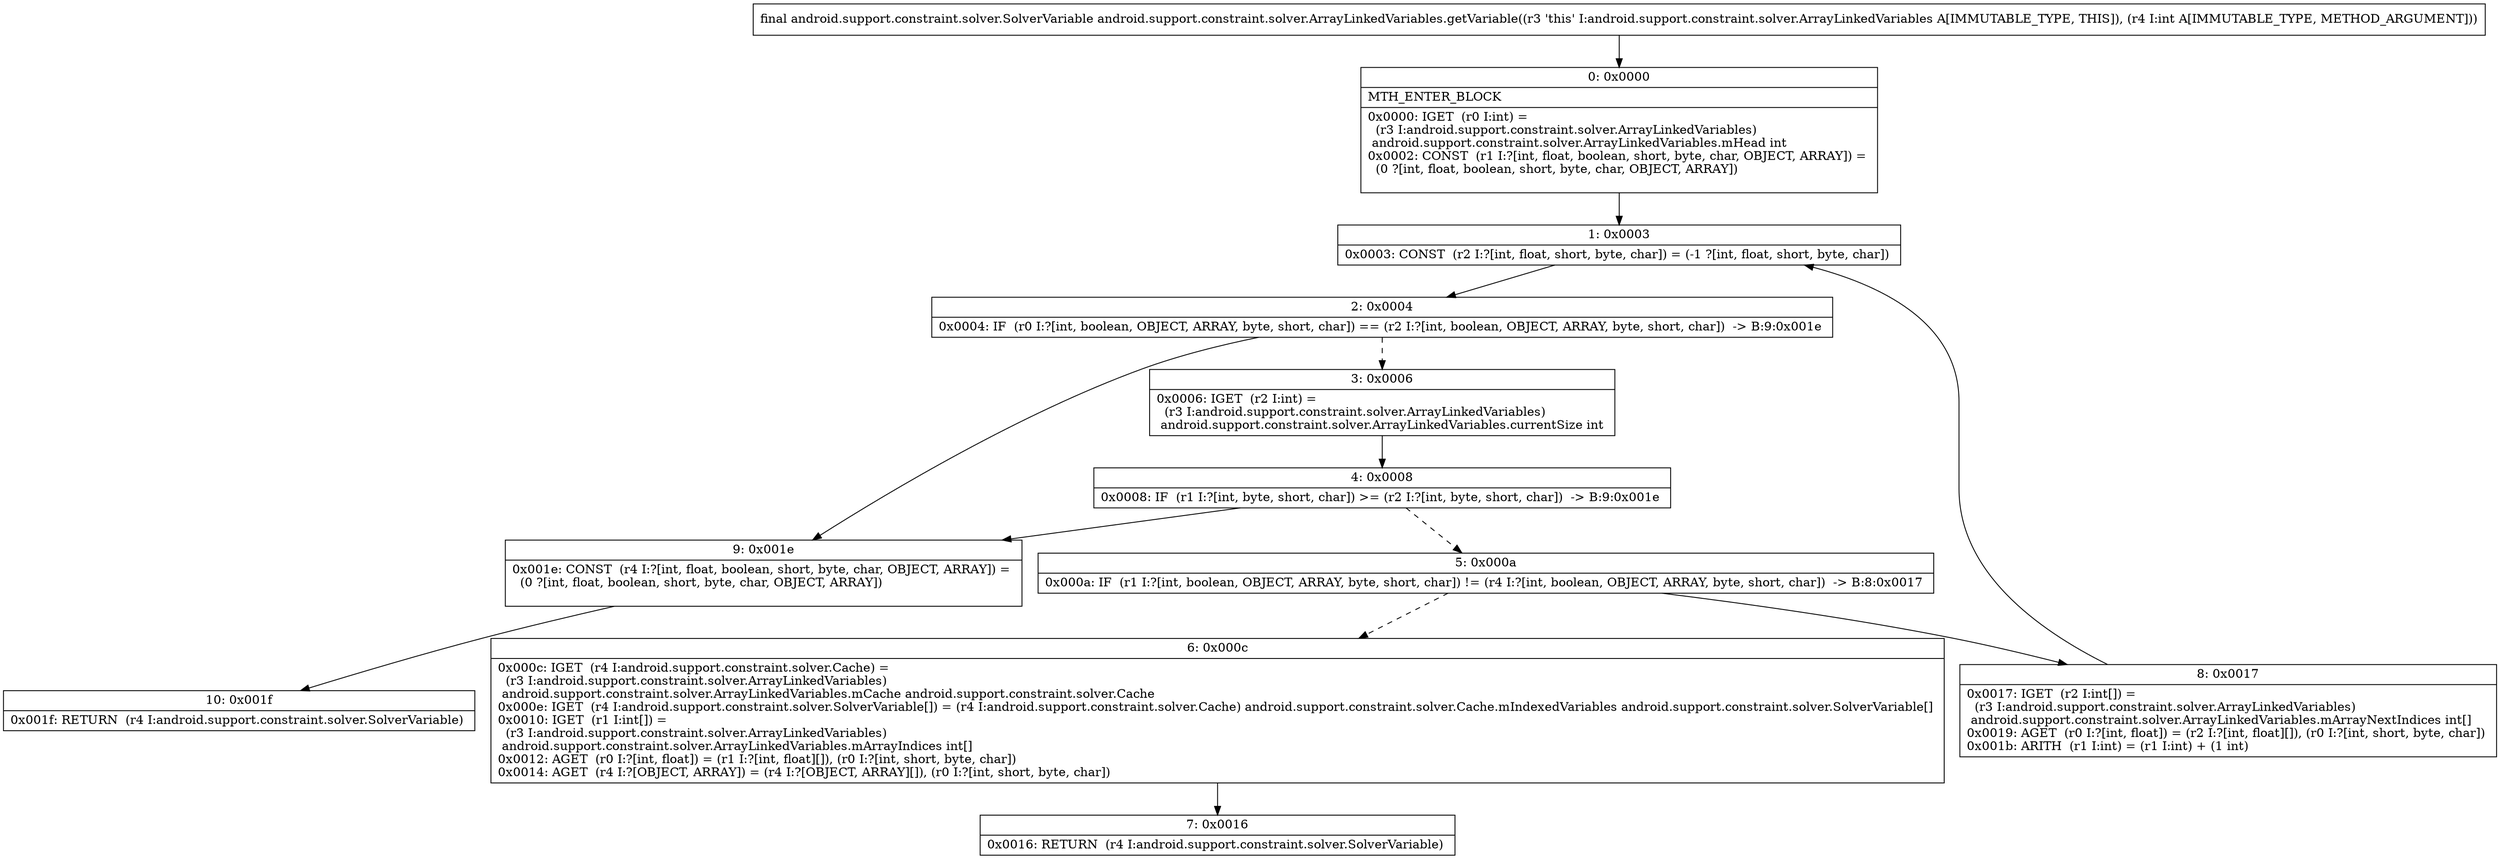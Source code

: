 digraph "CFG forandroid.support.constraint.solver.ArrayLinkedVariables.getVariable(I)Landroid\/support\/constraint\/solver\/SolverVariable;" {
Node_0 [shape=record,label="{0\:\ 0x0000|MTH_ENTER_BLOCK\l|0x0000: IGET  (r0 I:int) = \l  (r3 I:android.support.constraint.solver.ArrayLinkedVariables)\l android.support.constraint.solver.ArrayLinkedVariables.mHead int \l0x0002: CONST  (r1 I:?[int, float, boolean, short, byte, char, OBJECT, ARRAY]) = \l  (0 ?[int, float, boolean, short, byte, char, OBJECT, ARRAY])\l \l}"];
Node_1 [shape=record,label="{1\:\ 0x0003|0x0003: CONST  (r2 I:?[int, float, short, byte, char]) = (\-1 ?[int, float, short, byte, char]) \l}"];
Node_2 [shape=record,label="{2\:\ 0x0004|0x0004: IF  (r0 I:?[int, boolean, OBJECT, ARRAY, byte, short, char]) == (r2 I:?[int, boolean, OBJECT, ARRAY, byte, short, char])  \-\> B:9:0x001e \l}"];
Node_3 [shape=record,label="{3\:\ 0x0006|0x0006: IGET  (r2 I:int) = \l  (r3 I:android.support.constraint.solver.ArrayLinkedVariables)\l android.support.constraint.solver.ArrayLinkedVariables.currentSize int \l}"];
Node_4 [shape=record,label="{4\:\ 0x0008|0x0008: IF  (r1 I:?[int, byte, short, char]) \>= (r2 I:?[int, byte, short, char])  \-\> B:9:0x001e \l}"];
Node_5 [shape=record,label="{5\:\ 0x000a|0x000a: IF  (r1 I:?[int, boolean, OBJECT, ARRAY, byte, short, char]) != (r4 I:?[int, boolean, OBJECT, ARRAY, byte, short, char])  \-\> B:8:0x0017 \l}"];
Node_6 [shape=record,label="{6\:\ 0x000c|0x000c: IGET  (r4 I:android.support.constraint.solver.Cache) = \l  (r3 I:android.support.constraint.solver.ArrayLinkedVariables)\l android.support.constraint.solver.ArrayLinkedVariables.mCache android.support.constraint.solver.Cache \l0x000e: IGET  (r4 I:android.support.constraint.solver.SolverVariable[]) = (r4 I:android.support.constraint.solver.Cache) android.support.constraint.solver.Cache.mIndexedVariables android.support.constraint.solver.SolverVariable[] \l0x0010: IGET  (r1 I:int[]) = \l  (r3 I:android.support.constraint.solver.ArrayLinkedVariables)\l android.support.constraint.solver.ArrayLinkedVariables.mArrayIndices int[] \l0x0012: AGET  (r0 I:?[int, float]) = (r1 I:?[int, float][]), (r0 I:?[int, short, byte, char]) \l0x0014: AGET  (r4 I:?[OBJECT, ARRAY]) = (r4 I:?[OBJECT, ARRAY][]), (r0 I:?[int, short, byte, char]) \l}"];
Node_7 [shape=record,label="{7\:\ 0x0016|0x0016: RETURN  (r4 I:android.support.constraint.solver.SolverVariable) \l}"];
Node_8 [shape=record,label="{8\:\ 0x0017|0x0017: IGET  (r2 I:int[]) = \l  (r3 I:android.support.constraint.solver.ArrayLinkedVariables)\l android.support.constraint.solver.ArrayLinkedVariables.mArrayNextIndices int[] \l0x0019: AGET  (r0 I:?[int, float]) = (r2 I:?[int, float][]), (r0 I:?[int, short, byte, char]) \l0x001b: ARITH  (r1 I:int) = (r1 I:int) + (1 int) \l}"];
Node_9 [shape=record,label="{9\:\ 0x001e|0x001e: CONST  (r4 I:?[int, float, boolean, short, byte, char, OBJECT, ARRAY]) = \l  (0 ?[int, float, boolean, short, byte, char, OBJECT, ARRAY])\l \l}"];
Node_10 [shape=record,label="{10\:\ 0x001f|0x001f: RETURN  (r4 I:android.support.constraint.solver.SolverVariable) \l}"];
MethodNode[shape=record,label="{final android.support.constraint.solver.SolverVariable android.support.constraint.solver.ArrayLinkedVariables.getVariable((r3 'this' I:android.support.constraint.solver.ArrayLinkedVariables A[IMMUTABLE_TYPE, THIS]), (r4 I:int A[IMMUTABLE_TYPE, METHOD_ARGUMENT])) }"];
MethodNode -> Node_0;
Node_0 -> Node_1;
Node_1 -> Node_2;
Node_2 -> Node_3[style=dashed];
Node_2 -> Node_9;
Node_3 -> Node_4;
Node_4 -> Node_5[style=dashed];
Node_4 -> Node_9;
Node_5 -> Node_6[style=dashed];
Node_5 -> Node_8;
Node_6 -> Node_7;
Node_8 -> Node_1;
Node_9 -> Node_10;
}

